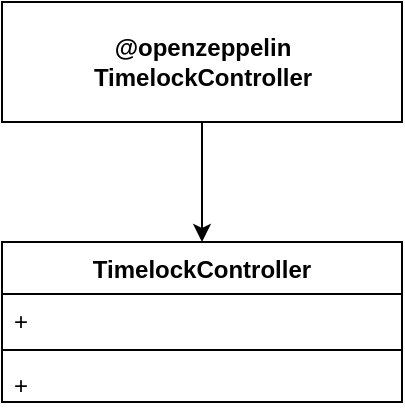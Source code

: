 <mxfile version="20.8.4"><diagram id="12hMf0BIVQ0L64EZ4FJ-" name="Page-1"><mxGraphModel dx="1434" dy="1799" grid="1" gridSize="10" guides="1" tooltips="1" connect="1" arrows="1" fold="1" page="1" pageScale="1" pageWidth="827" pageHeight="1169" math="0" shadow="0"><root><mxCell id="0"/><mxCell id="1" parent="0"/><mxCell id="rVFMHechp8f7xF2gjMru-1" value="TimelockController" style="swimlane;fontStyle=1;align=center;verticalAlign=top;childLayout=stackLayout;horizontal=1;startSize=26;horizontalStack=0;resizeParent=1;resizeParentMax=0;resizeLast=0;collapsible=1;marginBottom=0;" parent="1" vertex="1"><mxGeometry x="720" y="-430" width="200" height="80" as="geometry"><mxRectangle x="159" y="139" width="110" height="30" as="alternateBounds"/></mxGeometry></mxCell><mxCell id="rVFMHechp8f7xF2gjMru-2" value="+" style="text;strokeColor=none;fillColor=none;align=left;verticalAlign=top;spacingLeft=4;spacingRight=4;overflow=hidden;rotatable=0;points=[[0,0.5],[1,0.5]];portConstraint=eastwest;" parent="rVFMHechp8f7xF2gjMru-1" vertex="1"><mxGeometry y="26" width="200" height="24" as="geometry"/></mxCell><mxCell id="rVFMHechp8f7xF2gjMru-3" value="" style="line;strokeWidth=1;fillColor=none;align=left;verticalAlign=middle;spacingTop=-1;spacingLeft=3;spacingRight=3;rotatable=0;labelPosition=right;points=[];portConstraint=eastwest;strokeColor=inherit;" parent="rVFMHechp8f7xF2gjMru-1" vertex="1"><mxGeometry y="50" width="200" height="8" as="geometry"/></mxCell><mxCell id="rVFMHechp8f7xF2gjMru-4" value="+" style="text;strokeColor=none;fillColor=none;align=left;verticalAlign=top;spacingLeft=4;spacingRight=4;overflow=hidden;rotatable=0;points=[[0,0.5],[1,0.5]];portConstraint=eastwest;" parent="rVFMHechp8f7xF2gjMru-1" vertex="1"><mxGeometry y="58" width="200" height="22" as="geometry"/></mxCell><mxCell id="rVFMHechp8f7xF2gjMru-47" value="&lt;b style=&quot;border-color: var(--border-color);&quot;&gt;@openzeppelin&lt;br&gt;TimelockController&lt;br&gt;&lt;/b&gt;" style="html=1;fillColor=none;" parent="1" vertex="1"><mxGeometry x="720" y="-550" width="200" height="60" as="geometry"/></mxCell><mxCell id="rVFMHechp8f7xF2gjMru-51" value="" style="endArrow=classic;html=1;rounded=0;exitX=0.5;exitY=1;exitDx=0;exitDy=0;" parent="1" source="rVFMHechp8f7xF2gjMru-47" target="rVFMHechp8f7xF2gjMru-1" edge="1"><mxGeometry width="50" height="50" relative="1" as="geometry"><mxPoint x="960" y="-500" as="sourcePoint"/><mxPoint x="861" y="-430" as="targetPoint"/></mxGeometry></mxCell></root></mxGraphModel></diagram></mxfile>